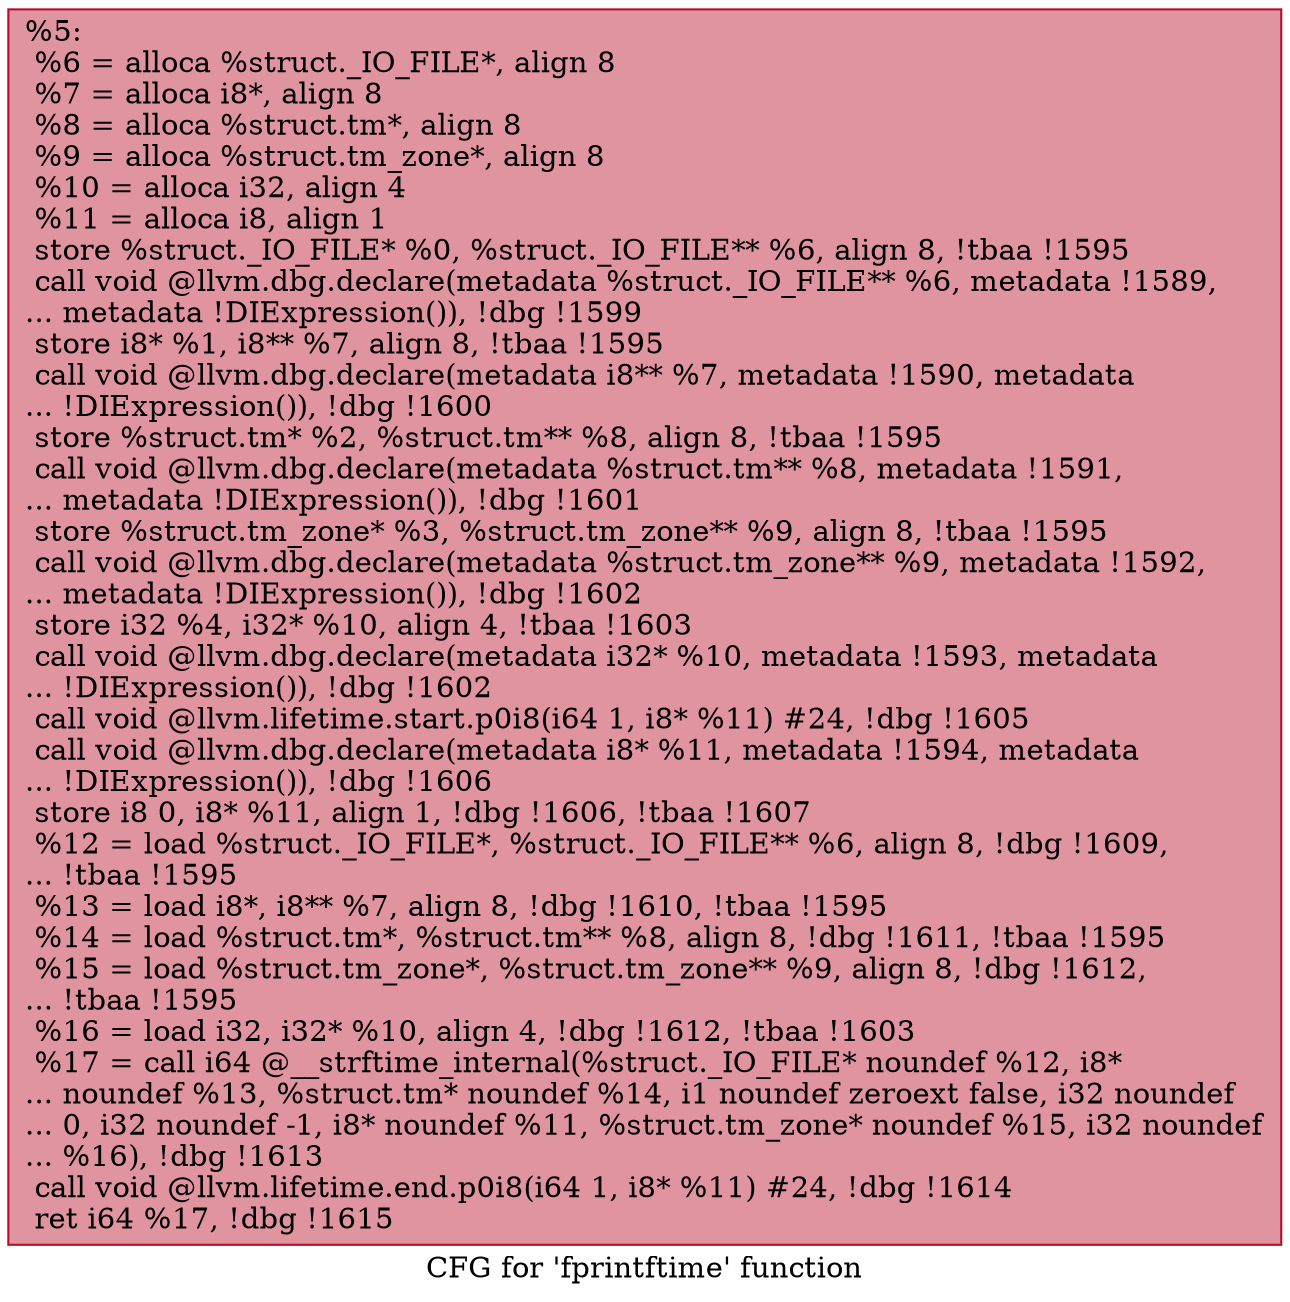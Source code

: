 digraph "CFG for 'fprintftime' function" {
	label="CFG for 'fprintftime' function";

	Node0x243a1e0 [shape=record,color="#b70d28ff", style=filled, fillcolor="#b70d2870",label="{%5:\l  %6 = alloca %struct._IO_FILE*, align 8\l  %7 = alloca i8*, align 8\l  %8 = alloca %struct.tm*, align 8\l  %9 = alloca %struct.tm_zone*, align 8\l  %10 = alloca i32, align 4\l  %11 = alloca i8, align 1\l  store %struct._IO_FILE* %0, %struct._IO_FILE** %6, align 8, !tbaa !1595\l  call void @llvm.dbg.declare(metadata %struct._IO_FILE** %6, metadata !1589,\l... metadata !DIExpression()), !dbg !1599\l  store i8* %1, i8** %7, align 8, !tbaa !1595\l  call void @llvm.dbg.declare(metadata i8** %7, metadata !1590, metadata\l... !DIExpression()), !dbg !1600\l  store %struct.tm* %2, %struct.tm** %8, align 8, !tbaa !1595\l  call void @llvm.dbg.declare(metadata %struct.tm** %8, metadata !1591,\l... metadata !DIExpression()), !dbg !1601\l  store %struct.tm_zone* %3, %struct.tm_zone** %9, align 8, !tbaa !1595\l  call void @llvm.dbg.declare(metadata %struct.tm_zone** %9, metadata !1592,\l... metadata !DIExpression()), !dbg !1602\l  store i32 %4, i32* %10, align 4, !tbaa !1603\l  call void @llvm.dbg.declare(metadata i32* %10, metadata !1593, metadata\l... !DIExpression()), !dbg !1602\l  call void @llvm.lifetime.start.p0i8(i64 1, i8* %11) #24, !dbg !1605\l  call void @llvm.dbg.declare(metadata i8* %11, metadata !1594, metadata\l... !DIExpression()), !dbg !1606\l  store i8 0, i8* %11, align 1, !dbg !1606, !tbaa !1607\l  %12 = load %struct._IO_FILE*, %struct._IO_FILE** %6, align 8, !dbg !1609,\l... !tbaa !1595\l  %13 = load i8*, i8** %7, align 8, !dbg !1610, !tbaa !1595\l  %14 = load %struct.tm*, %struct.tm** %8, align 8, !dbg !1611, !tbaa !1595\l  %15 = load %struct.tm_zone*, %struct.tm_zone** %9, align 8, !dbg !1612,\l... !tbaa !1595\l  %16 = load i32, i32* %10, align 4, !dbg !1612, !tbaa !1603\l  %17 = call i64 @__strftime_internal(%struct._IO_FILE* noundef %12, i8*\l... noundef %13, %struct.tm* noundef %14, i1 noundef zeroext false, i32 noundef\l... 0, i32 noundef -1, i8* noundef %11, %struct.tm_zone* noundef %15, i32 noundef\l... %16), !dbg !1613\l  call void @llvm.lifetime.end.p0i8(i64 1, i8* %11) #24, !dbg !1614\l  ret i64 %17, !dbg !1615\l}"];
}
